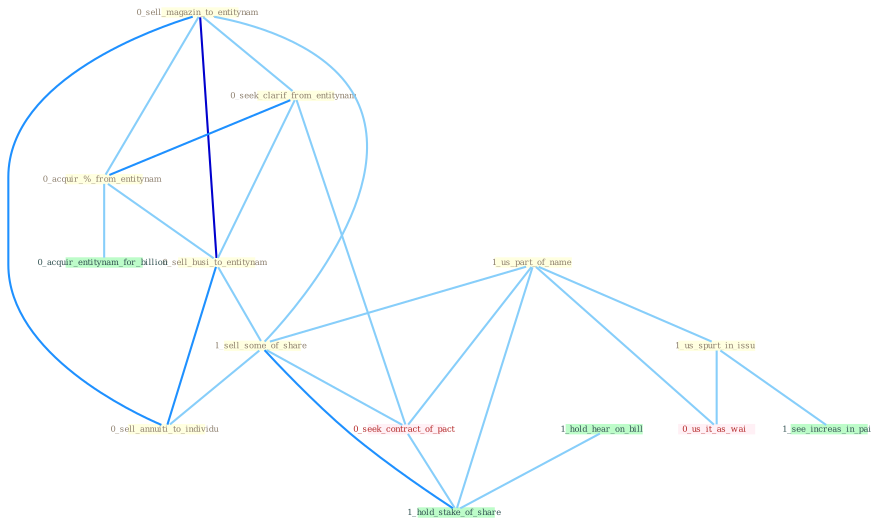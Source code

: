 Graph G{ 
    node
    [shape=polygon,style=filled,width=.5,height=.06,color="#BDFCC9",fixedsize=true,fontsize=4,
    fontcolor="#2f4f4f"];
    {node
    [color="#ffffe0", fontcolor="#8b7d6b"] "0_sell_magazin_to_entitynam " "0_seek_clarif_from_entitynam " "0_acquir_%_from_entitynam " "1_us_part_of_name " "1_us_spurt_in_issu " "0_sell_busi_to_entitynam " "1_sell_some_of_share " "0_sell_annuiti_to_individu "}
{node [color="#fff0f5", fontcolor="#b22222"] "0_seek_contract_of_pact " "0_us_it_as_wai "}
edge [color="#B0E2FF"];

	"0_sell_magazin_to_entitynam " -- "0_seek_clarif_from_entitynam " [w="1", color="#87cefa" ];
	"0_sell_magazin_to_entitynam " -- "0_acquir_%_from_entitynam " [w="1", color="#87cefa" ];
	"0_sell_magazin_to_entitynam " -- "0_sell_busi_to_entitynam " [w="3", color="#0000cd" , len=0.6];
	"0_sell_magazin_to_entitynam " -- "1_sell_some_of_share " [w="1", color="#87cefa" ];
	"0_sell_magazin_to_entitynam " -- "0_sell_annuiti_to_individu " [w="2", color="#1e90ff" , len=0.8];
	"0_seek_clarif_from_entitynam " -- "0_acquir_%_from_entitynam " [w="2", color="#1e90ff" , len=0.8];
	"0_seek_clarif_from_entitynam " -- "0_sell_busi_to_entitynam " [w="1", color="#87cefa" ];
	"0_seek_clarif_from_entitynam " -- "0_seek_contract_of_pact " [w="1", color="#87cefa" ];
	"0_acquir_%_from_entitynam " -- "0_sell_busi_to_entitynam " [w="1", color="#87cefa" ];
	"0_acquir_%_from_entitynam " -- "0_acquir_entitynam_for_billion " [w="1", color="#87cefa" ];
	"1_us_part_of_name " -- "1_us_spurt_in_issu " [w="1", color="#87cefa" ];
	"1_us_part_of_name " -- "1_sell_some_of_share " [w="1", color="#87cefa" ];
	"1_us_part_of_name " -- "0_seek_contract_of_pact " [w="1", color="#87cefa" ];
	"1_us_part_of_name " -- "0_us_it_as_wai " [w="1", color="#87cefa" ];
	"1_us_part_of_name " -- "1_hold_stake_of_share " [w="1", color="#87cefa" ];
	"1_us_spurt_in_issu " -- "0_us_it_as_wai " [w="1", color="#87cefa" ];
	"1_us_spurt_in_issu " -- "1_see_increas_in_pai " [w="1", color="#87cefa" ];
	"0_sell_busi_to_entitynam " -- "1_sell_some_of_share " [w="1", color="#87cefa" ];
	"0_sell_busi_to_entitynam " -- "0_sell_annuiti_to_individu " [w="2", color="#1e90ff" , len=0.8];
	"1_sell_some_of_share " -- "0_sell_annuiti_to_individu " [w="1", color="#87cefa" ];
	"1_sell_some_of_share " -- "0_seek_contract_of_pact " [w="1", color="#87cefa" ];
	"1_sell_some_of_share " -- "1_hold_stake_of_share " [w="2", color="#1e90ff" , len=0.8];
	"0_seek_contract_of_pact " -- "1_hold_stake_of_share " [w="1", color="#87cefa" ];
	"1_hold_hear_on_bill " -- "1_hold_stake_of_share " [w="1", color="#87cefa" ];
}